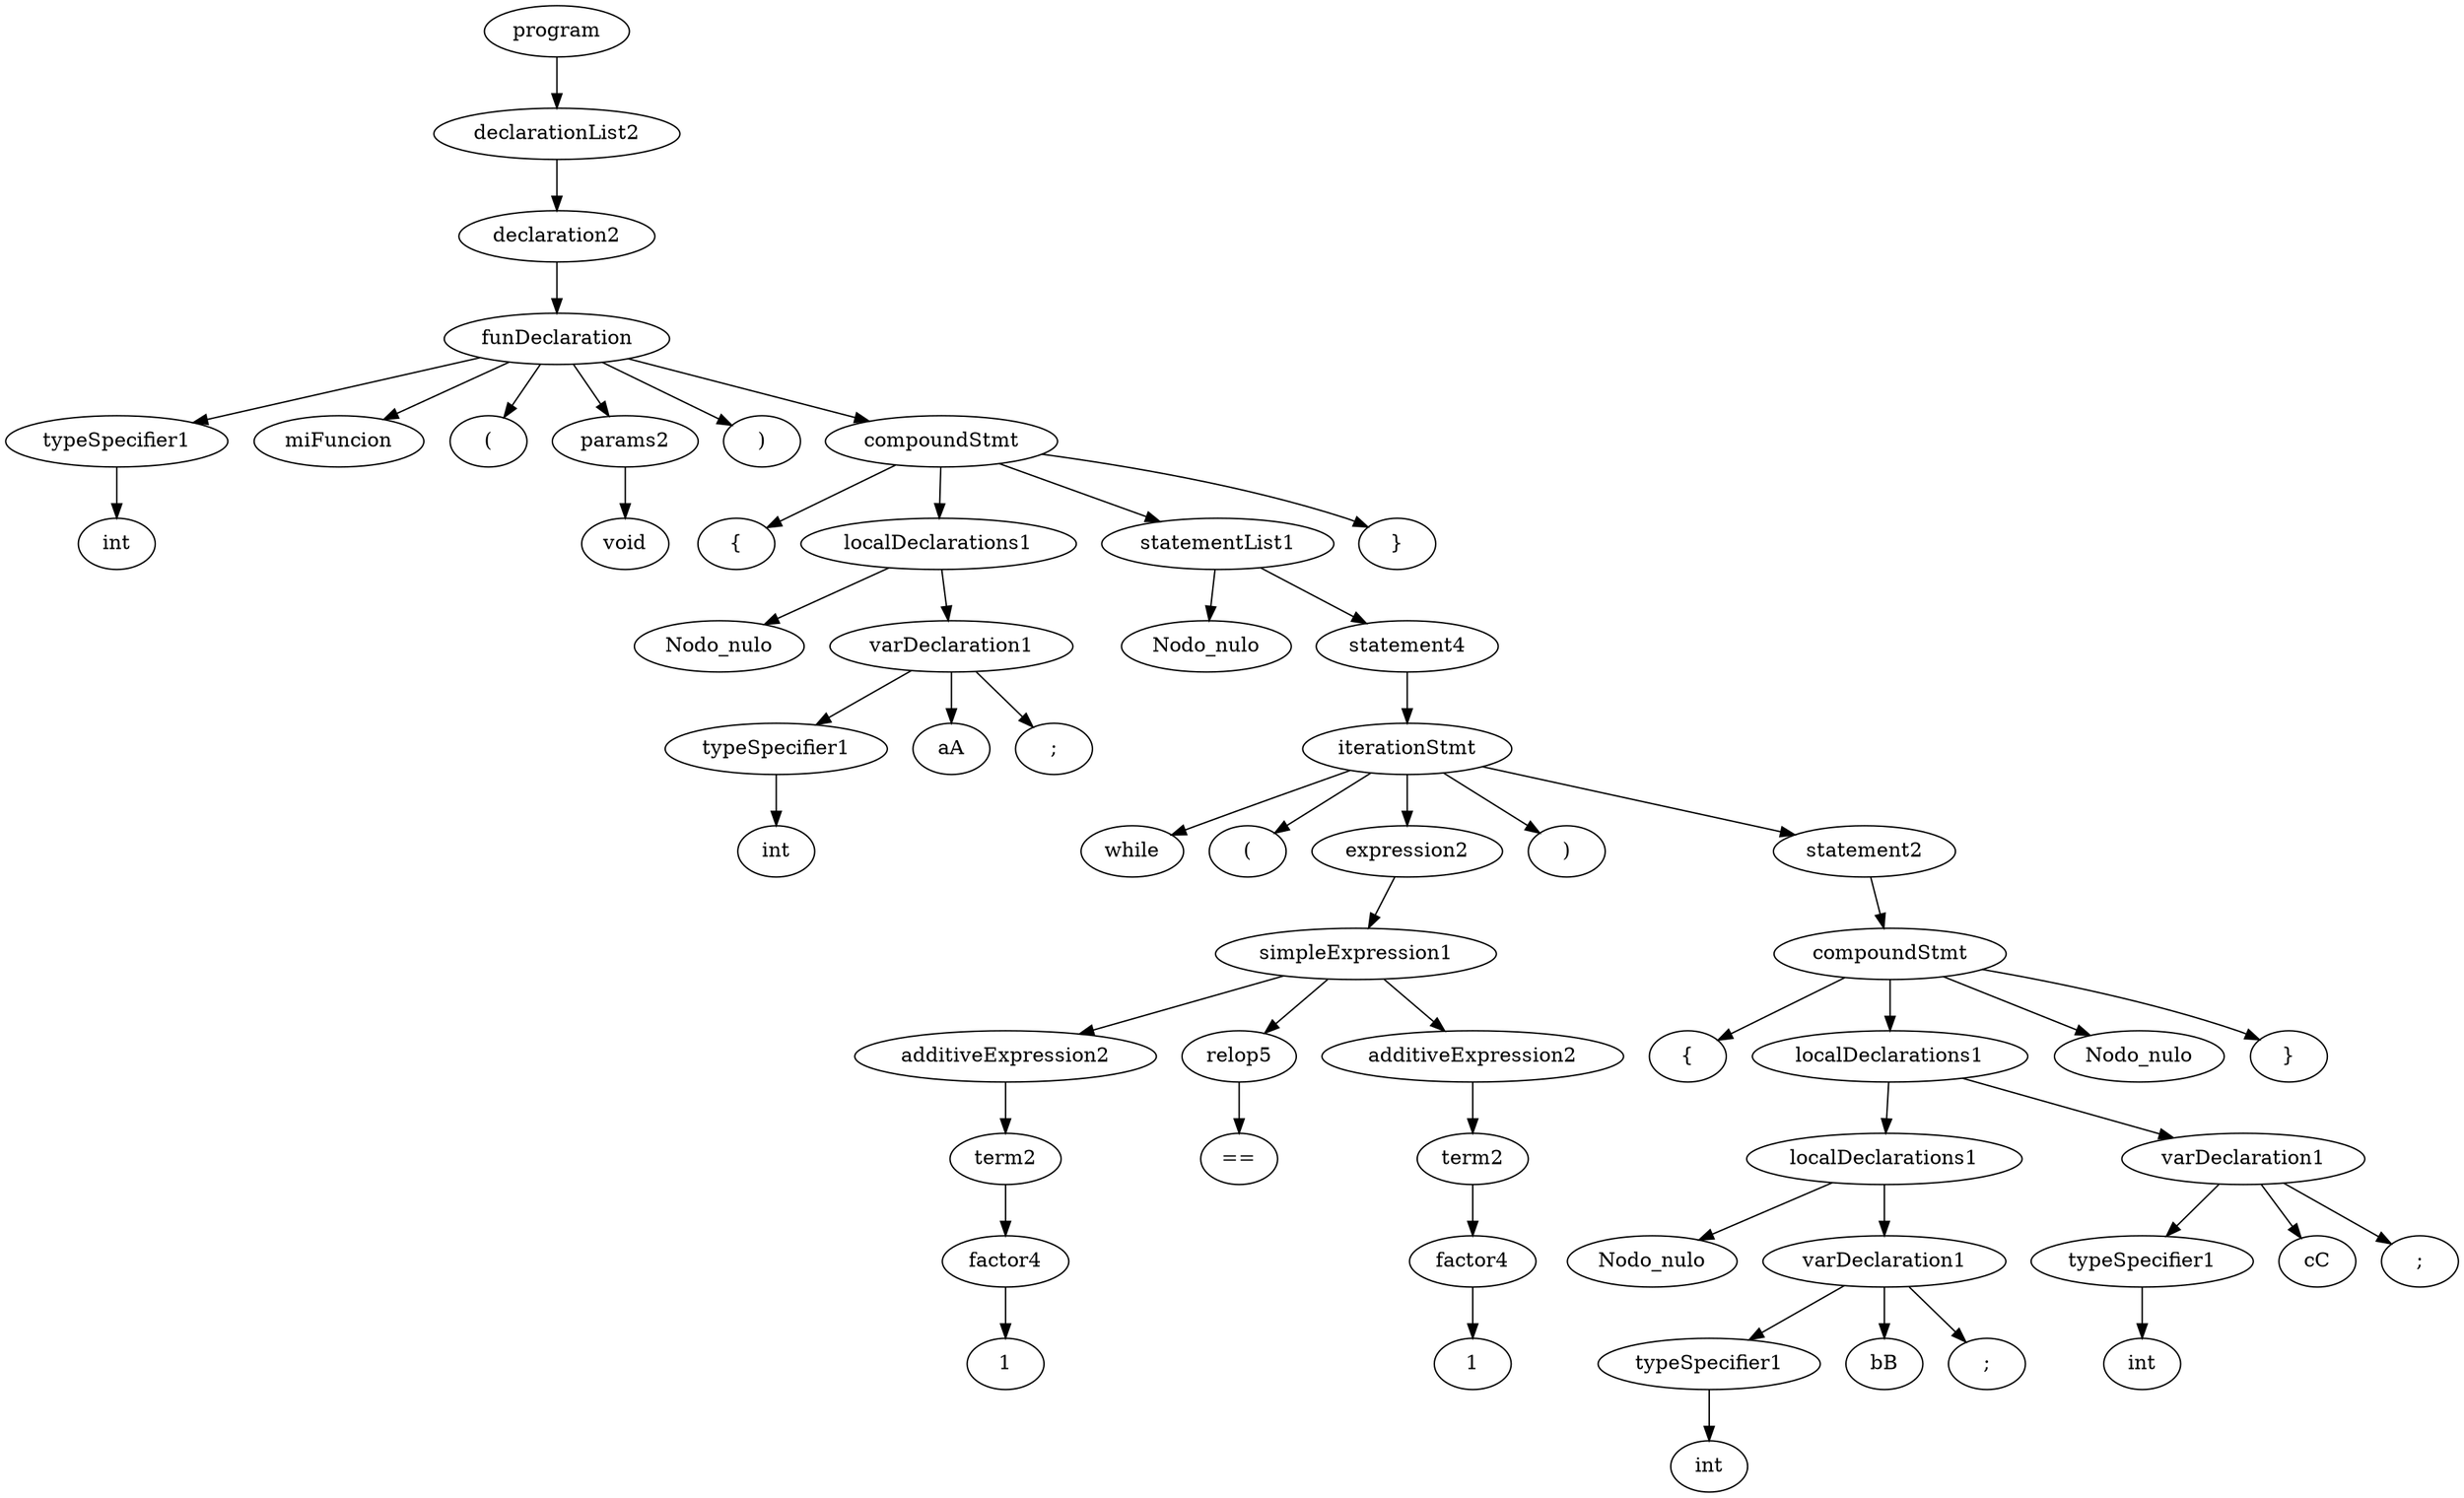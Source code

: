 digraph G {
	6[label= "int"]
	5[label = typeSpecifier1]
	5->6
	7[label= "miFuncion"]
	8[label= "("]
	10[label= "void"]
	9[label = params2]
	9->10
	11[label= ")"]
	13[label= "{"]
	15[label= Nodo_nulo]
	18[label= "int"]
	17[label = typeSpecifier1]
	17->18
	19[label= "aA"]
	20[label= ";"]
	16[label = varDeclaration1]
	16->17
	16->19
	16->20
	14[label = localDeclarations1]
	14->15
	14->16
	22[label= Nodo_nulo]
	25[label= "while"]
	26[label= "("]
	32[label= "1"]
	31[label = factor4]
	31->32
	30[label = term2]
	30->31
	29[label = additiveExpression2]
	29->30
	34[label= "=="]
	33[label = relop5]
	33->34
	38[label= "1"]
	37[label = factor4]
	37->38
	36[label = term2]
	36->37
	35[label = additiveExpression2]
	35->36
	28[label = simpleExpression1]
	28->29
	28->33
	28->35
	27[label = expression2]
	27->28
	39[label= ")"]
	42[label= "{"]
	45[label= Nodo_nulo]
	48[label= "int"]
	47[label = typeSpecifier1]
	47->48
	49[label= "bB"]
	50[label= ";"]
	46[label = varDeclaration1]
	46->47
	46->49
	46->50
	44[label = localDeclarations1]
	44->45
	44->46
	53[label= "int"]
	52[label = typeSpecifier1]
	52->53
	54[label= "cC"]
	55[label= ";"]
	51[label = varDeclaration1]
	51->52
	51->54
	51->55
	43[label = localDeclarations1]
	43->44
	43->51
	56[label= Nodo_nulo]
	57[label= "}"]
	41[label = compoundStmt]
	41->42
	41->43
	41->56
	41->57
	40[label = statement2]
	40->41
	24[label = iterationStmt]
	24->25
	24->26
	24->27
	24->39
	24->40
	23[label = statement4]
	23->24
	21[label = statementList1]
	21->22
	21->23
	58[label= "}"]
	12[label = compoundStmt]
	12->13
	12->14
	12->21
	12->58
	4[label = funDeclaration]
	4->5
	4->7
	4->8
	4->9
	4->11
	4->12
	3[label = declaration2]
	3->4
	2[label = declarationList2]
	2->3
	1[label = program]
	1->2
	}
